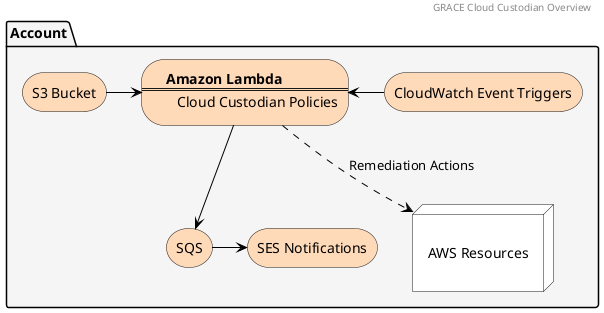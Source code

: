 @startuml
skinparam {
    ArrowColor Black
    NoteBorderColor Black
    UseCaseBorderColor Black
}

skinparam rectangle {
    roundCorner 25
    roundCorner 45
    backgroundColor White
}

 header GRACE Cloud Custodian Overview

 package "Account" #WhiteSmoke {
    rectangle lamb #PeachPuff [
	        <b>    Amazon Lambda    
		====
                Cloud Custodian Policies
		    ]
    rectangle "SQS" as SQS #PeachPuff
    rectangle "SES Notifications" as SES #PeachPuff
    rectangle "CloudWatch Event Triggers" as CW #PeachPuff
    rectangle "S3 Bucket" as S3 #PeachPuff

node "\nAWS Resources\n" as AR #White 
}

CW -[hidden]d- AR
lamb <- CW
lamb -down-> SQS
lamb ..> AR : Remediation Actions
SQS -> SES
S3 -> lamb

@enduml


